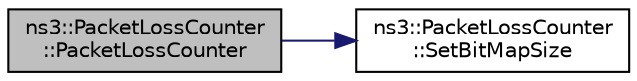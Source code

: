 digraph "ns3::PacketLossCounter::PacketLossCounter"
{
  edge [fontname="Helvetica",fontsize="10",labelfontname="Helvetica",labelfontsize="10"];
  node [fontname="Helvetica",fontsize="10",shape=record];
  rankdir="LR";
  Node1 [label="ns3::PacketLossCounter\l::PacketLossCounter",height=0.2,width=0.4,color="black", fillcolor="grey75", style="filled", fontcolor="black"];
  Node1 -> Node2 [color="midnightblue",fontsize="10",style="solid"];
  Node2 [label="ns3::PacketLossCounter\l::SetBitMapSize",height=0.2,width=0.4,color="black", fillcolor="white", style="filled",URL="$de/dad/classns3_1_1PacketLossCounter.html#a7dac1fee51b61a546554d0e816c142df",tooltip="Set the size of the window used to compute the packet loss. "];
}
